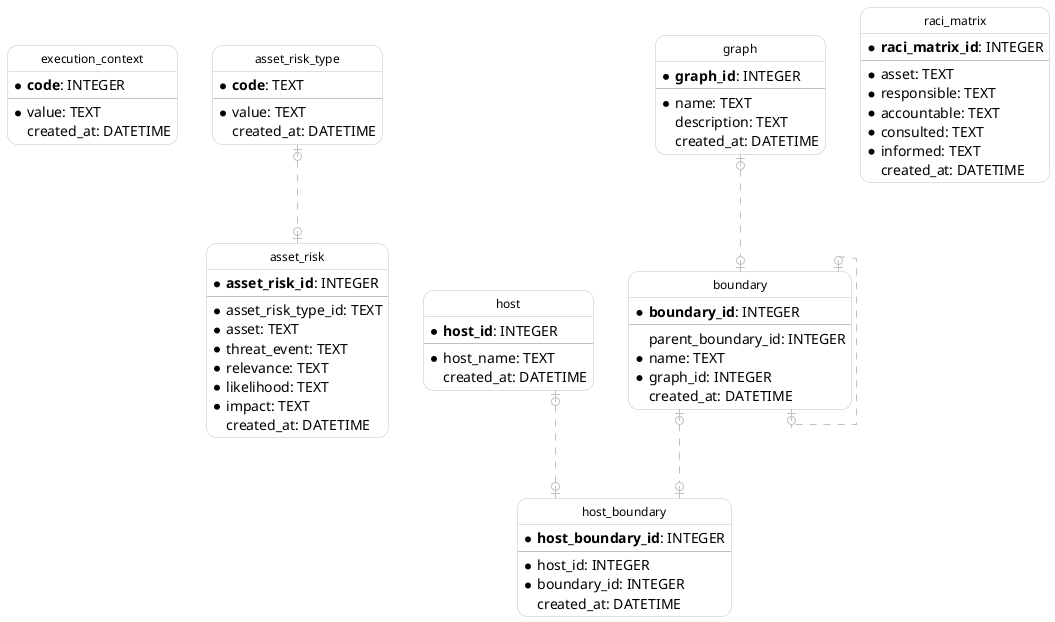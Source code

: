 @startuml IE
  hide circle
  skinparam linetype ortho
  skinparam roundcorner 20
  skinparam class {
    BackgroundColor White
    ArrowColor Silver
    BorderColor Silver
    FontColor Black
    FontSize 12
  }

  entity "execution_context" as execution_context {
    * **code**: INTEGER
    --
    * value: TEXT
      created_at: DATETIME
  }

  entity "asset_risk_type" as asset_risk_type {
    * **code**: TEXT
    --
    * value: TEXT
      created_at: DATETIME
  }

  entity "host" as host {
    * **host_id**: INTEGER
    --
    * host_name: TEXT
      created_at: DATETIME
  }

  entity "graph" as graph {
    * **graph_id**: INTEGER
    --
    * name: TEXT
      description: TEXT
      created_at: DATETIME
  }

  entity "boundary" as boundary {
    * **boundary_id**: INTEGER
    --
      parent_boundary_id: INTEGER
    * name: TEXT
    * graph_id: INTEGER
      created_at: DATETIME
  }

  entity "host_boundary" as host_boundary {
    * **host_boundary_id**: INTEGER
    --
    * host_id: INTEGER
    * boundary_id: INTEGER
      created_at: DATETIME
  }

  entity "raci_matrix" as raci_matrix {
    * **raci_matrix_id**: INTEGER
    --
    * asset: TEXT
    * responsible: TEXT
    * accountable: TEXT
    * consulted: TEXT
    * informed: TEXT
      created_at: DATETIME
  }

  entity "asset_risk" as asset_risk {
    * **asset_risk_id**: INTEGER
    --
    * asset_risk_type_id: TEXT
    * asset: TEXT
    * threat_event: TEXT
    * relevance: TEXT
    * likelihood: TEXT
    * impact: TEXT
      created_at: DATETIME
  }

  boundary |o..o| boundary
  graph |o..o| boundary
  host |o..o| host_boundary
  boundary |o..o| host_boundary
  asset_risk_type |o..o| asset_risk
@enduml
